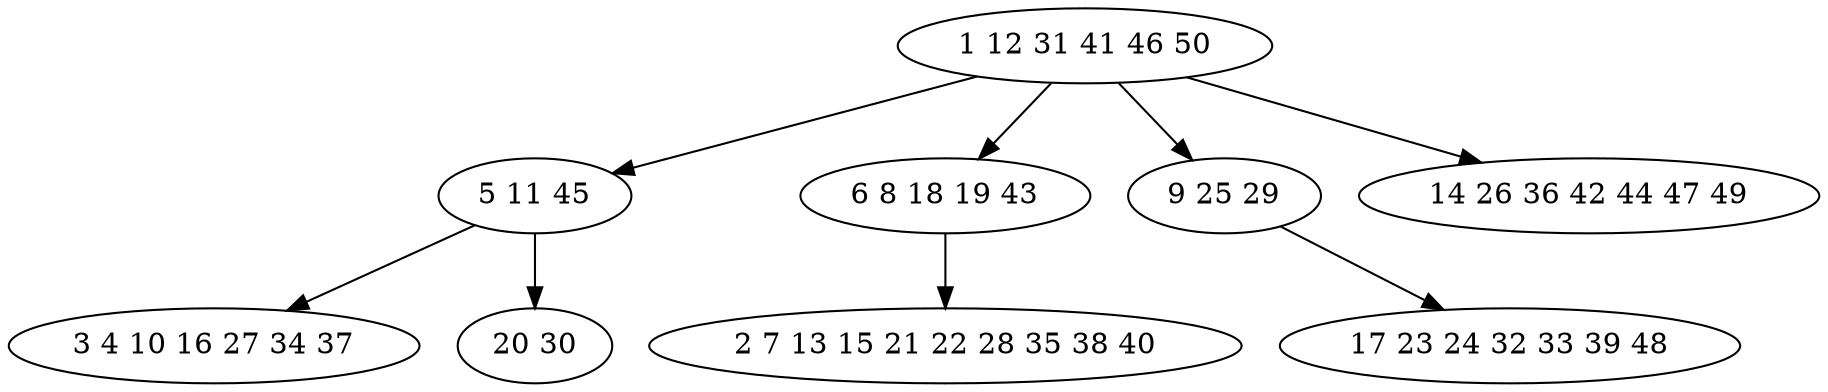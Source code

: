 digraph true_tree {
	"0" -> "1"
	"0" -> "2"
	"0" -> "3"
	"2" -> "4"
	"3" -> "5"
	"1" -> "6"
	"0" -> "7"
	"1" -> "8"
	"0" [label="1 12 31 41 46 50"];
	"1" [label="5 11 45"];
	"2" [label="6 8 18 19 43"];
	"3" [label="9 25 29"];
	"4" [label="2 7 13 15 21 22 28 35 38 40"];
	"5" [label="17 23 24 32 33 39 48"];
	"6" [label="3 4 10 16 27 34 37"];
	"7" [label="14 26 36 42 44 47 49"];
	"8" [label="20 30"];
}

